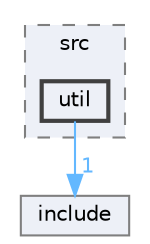 digraph "QConfigurableDashboard/src/util"
{
 // LATEX_PDF_SIZE
  bgcolor="transparent";
  edge [fontname=Helvetica,fontsize=10,labelfontname=Helvetica,labelfontsize=10];
  node [fontname=Helvetica,fontsize=10,shape=box,height=0.2,width=0.4];
  compound=true
  subgraph clusterdir_a61774ce3f45b5f6acf9c7fdf1502887 {
    graph [ bgcolor="#edf0f7", pencolor="grey50", label="src", fontname=Helvetica,fontsize=10 style="filled,dashed", URL="dir_a61774ce3f45b5f6acf9c7fdf1502887.html",tooltip=""]
  dir_7471b4ebe80246a1753c1149dfe02b25 [label="util", fillcolor="#edf0f7", color="grey25", style="filled,bold", URL="dir_7471b4ebe80246a1753c1149dfe02b25.html",tooltip=""];
  }
  dir_034bf8a0ebbddc680c261a6478c4c50c [label="include", fillcolor="#edf0f7", color="grey50", style="filled", URL="dir_034bf8a0ebbddc680c261a6478c4c50c.html",tooltip=""];
  dir_7471b4ebe80246a1753c1149dfe02b25->dir_034bf8a0ebbddc680c261a6478c4c50c [headlabel="1", labeldistance=1.5 headhref="dir_000008_000004.html" color="steelblue1" fontcolor="steelblue1"];
}
